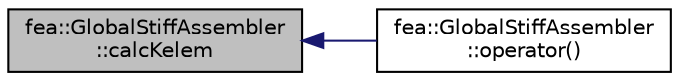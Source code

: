 digraph "fea::GlobalStiffAssembler::calcKelem"
{
  edge [fontname="Helvetica",fontsize="10",labelfontname="Helvetica",labelfontsize="10"];
  node [fontname="Helvetica",fontsize="10",shape=record];
  rankdir="LR";
  Node1 [label="fea::GlobalStiffAssembler\l::calcKelem",height=0.2,width=0.4,color="black", fillcolor="grey75", style="filled", fontcolor="black"];
  Node1 -> Node2 [dir="back",color="midnightblue",fontsize="10",style="solid",fontname="Helvetica"];
  Node2 [label="fea::GlobalStiffAssembler\l::operator()",height=0.2,width=0.4,color="black", fillcolor="white", style="filled",URL="$classfea_1_1_global_stiff_assembler.html#ae07a113c97d0aa76a6391b4697961875",tooltip="Assembles the global stiffness matrix. "];
}
